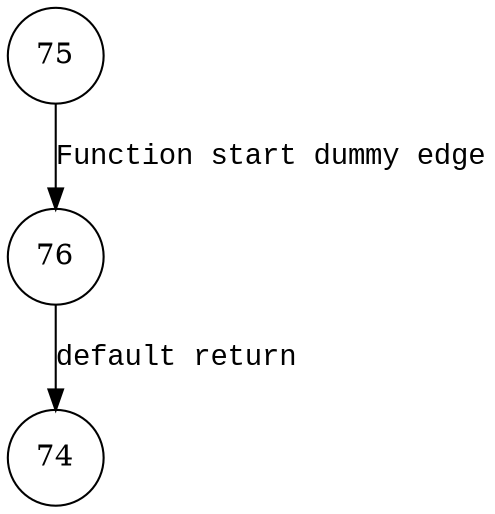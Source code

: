 digraph ap_create_sb_handle {
75 [shape="circle"]
76 [shape="circle"]
74 [shape="circle"]
75 -> 76 [label="Function start dummy edge" fontname="Courier New"]
76 -> 74 [label="default return" fontname="Courier New"]
}